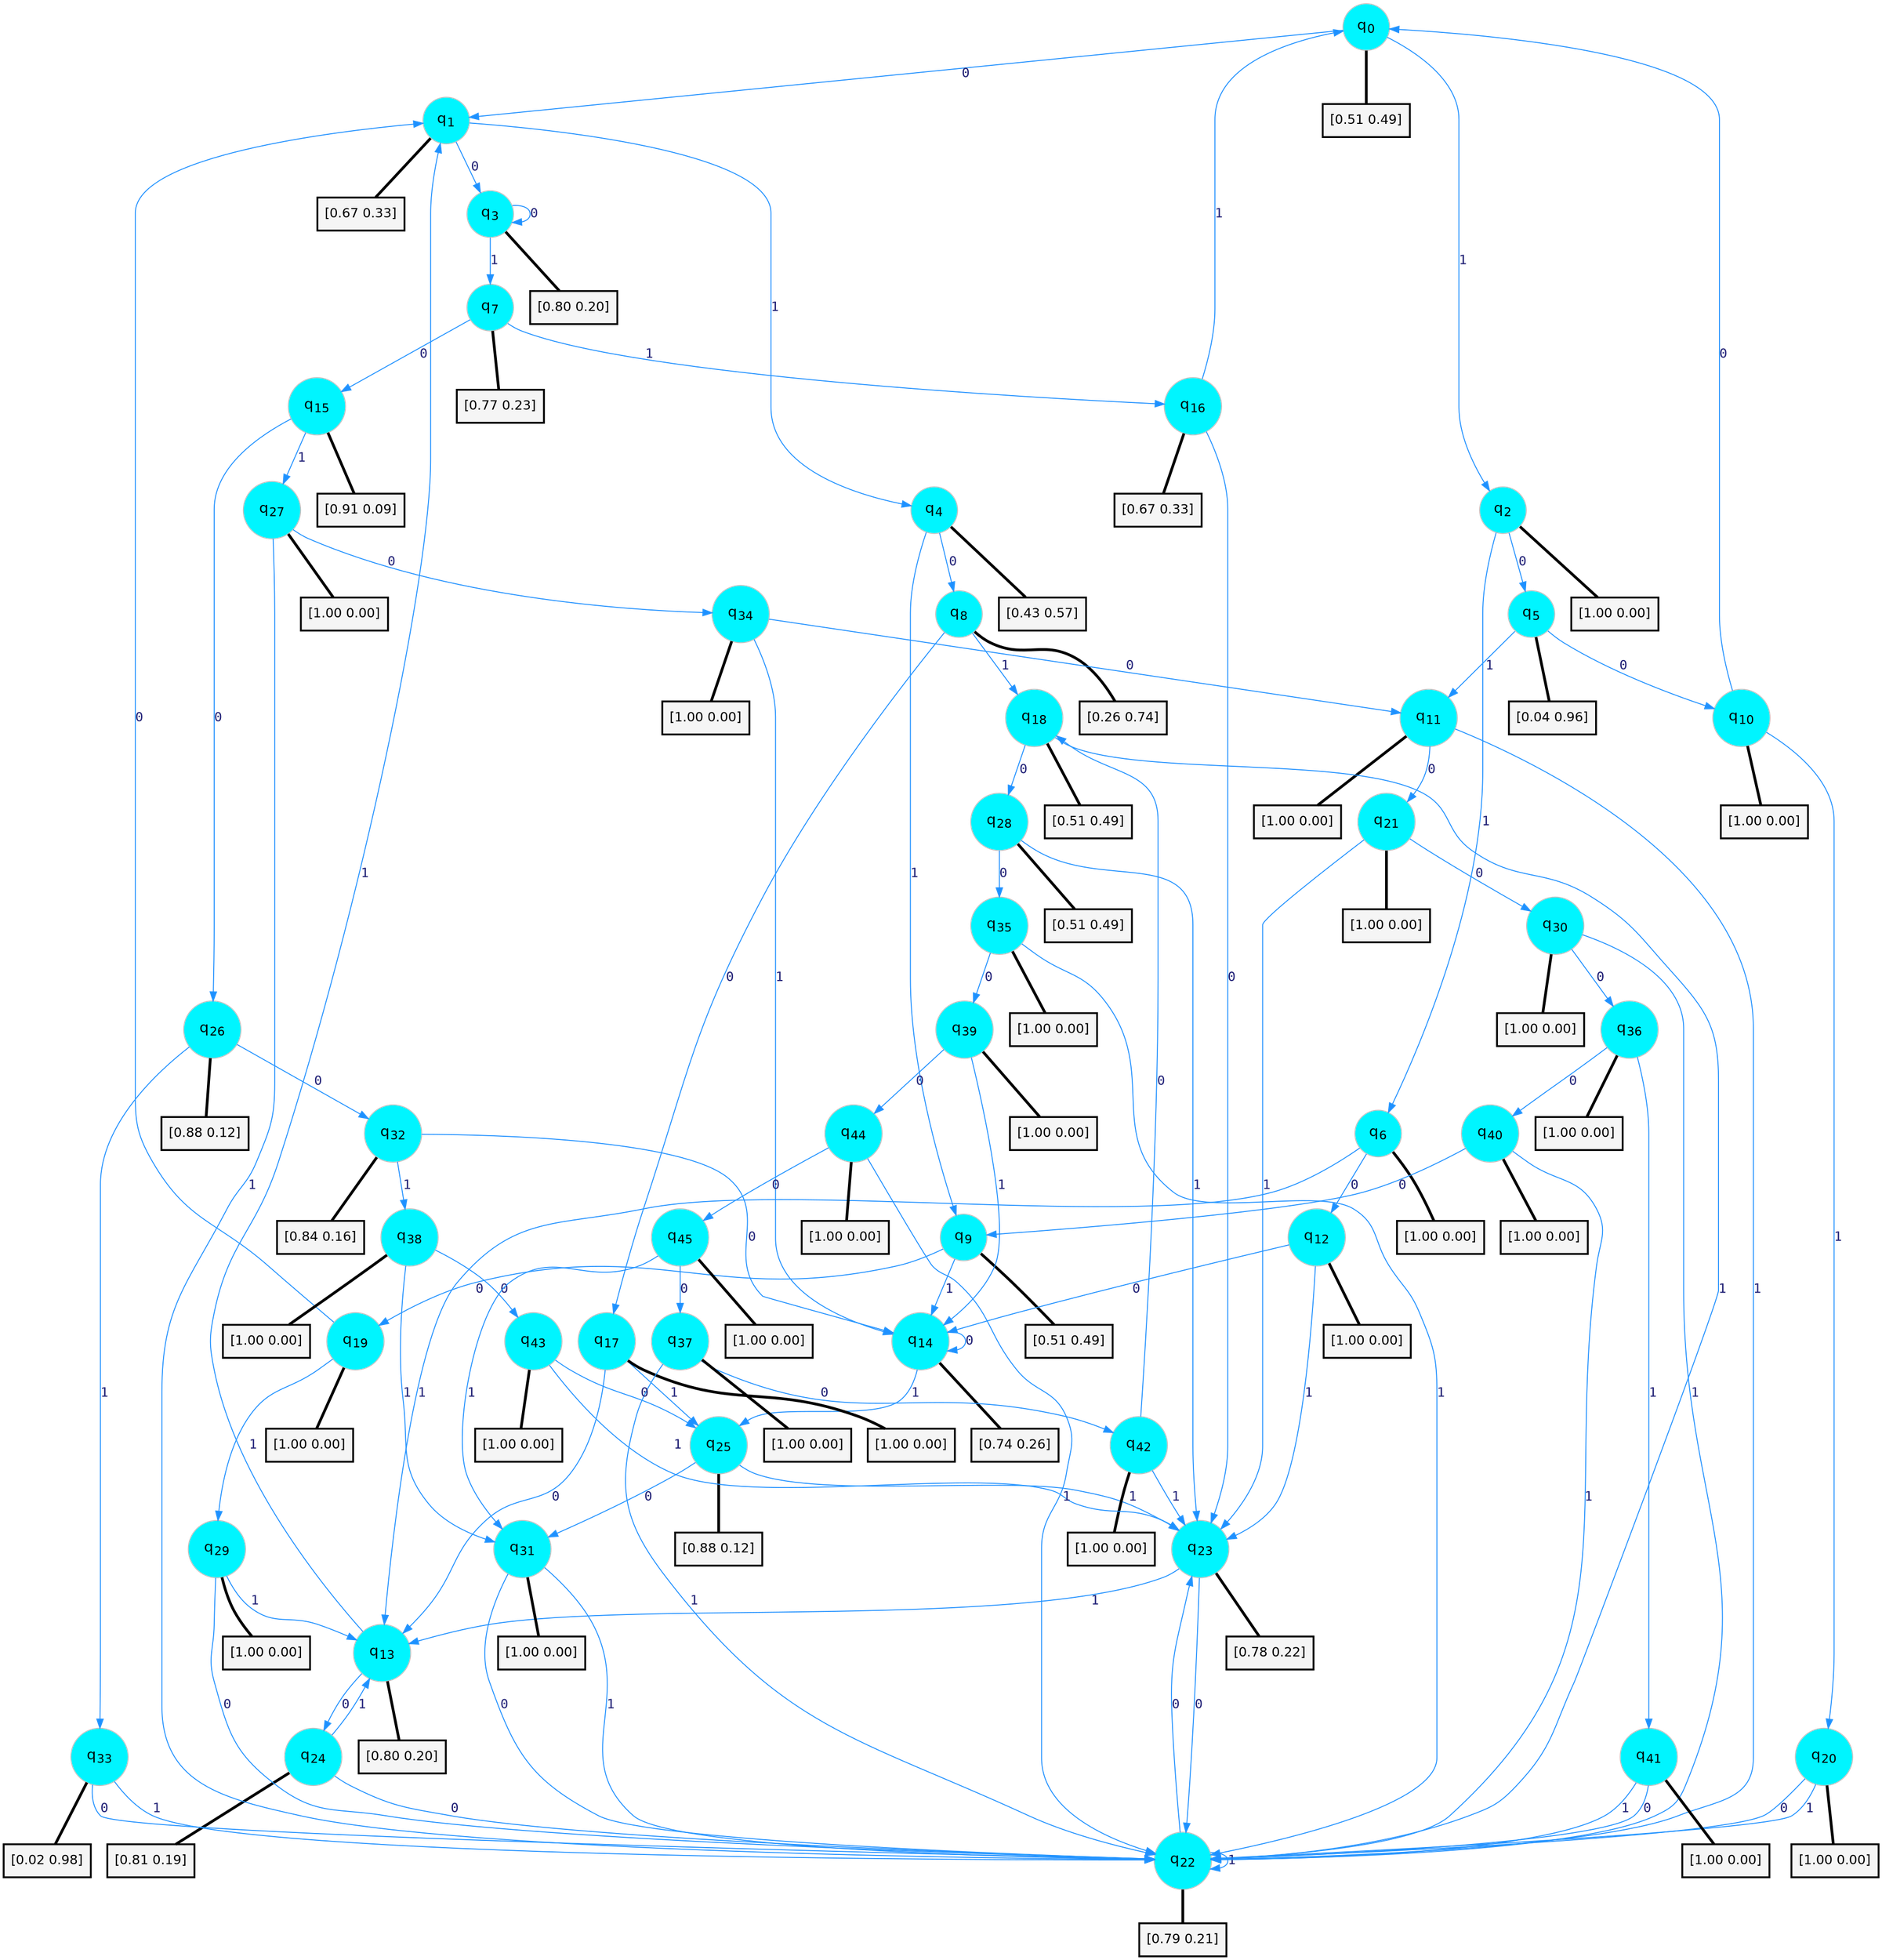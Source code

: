 digraph G {
graph [
bgcolor=transparent, dpi=300, rankdir=TD, size="40,25"];
node [
color=gray, fillcolor=turquoise1, fontcolor=black, fontname=Helvetica, fontsize=16, fontweight=bold, shape=circle, style=filled];
edge [
arrowsize=1, color=dodgerblue1, fontcolor=midnightblue, fontname=courier, fontweight=bold, penwidth=1, style=solid, weight=20];
0[label=<q<SUB>0</SUB>>];
1[label=<q<SUB>1</SUB>>];
2[label=<q<SUB>2</SUB>>];
3[label=<q<SUB>3</SUB>>];
4[label=<q<SUB>4</SUB>>];
5[label=<q<SUB>5</SUB>>];
6[label=<q<SUB>6</SUB>>];
7[label=<q<SUB>7</SUB>>];
8[label=<q<SUB>8</SUB>>];
9[label=<q<SUB>9</SUB>>];
10[label=<q<SUB>10</SUB>>];
11[label=<q<SUB>11</SUB>>];
12[label=<q<SUB>12</SUB>>];
13[label=<q<SUB>13</SUB>>];
14[label=<q<SUB>14</SUB>>];
15[label=<q<SUB>15</SUB>>];
16[label=<q<SUB>16</SUB>>];
17[label=<q<SUB>17</SUB>>];
18[label=<q<SUB>18</SUB>>];
19[label=<q<SUB>19</SUB>>];
20[label=<q<SUB>20</SUB>>];
21[label=<q<SUB>21</SUB>>];
22[label=<q<SUB>22</SUB>>];
23[label=<q<SUB>23</SUB>>];
24[label=<q<SUB>24</SUB>>];
25[label=<q<SUB>25</SUB>>];
26[label=<q<SUB>26</SUB>>];
27[label=<q<SUB>27</SUB>>];
28[label=<q<SUB>28</SUB>>];
29[label=<q<SUB>29</SUB>>];
30[label=<q<SUB>30</SUB>>];
31[label=<q<SUB>31</SUB>>];
32[label=<q<SUB>32</SUB>>];
33[label=<q<SUB>33</SUB>>];
34[label=<q<SUB>34</SUB>>];
35[label=<q<SUB>35</SUB>>];
36[label=<q<SUB>36</SUB>>];
37[label=<q<SUB>37</SUB>>];
38[label=<q<SUB>38</SUB>>];
39[label=<q<SUB>39</SUB>>];
40[label=<q<SUB>40</SUB>>];
41[label=<q<SUB>41</SUB>>];
42[label=<q<SUB>42</SUB>>];
43[label=<q<SUB>43</SUB>>];
44[label=<q<SUB>44</SUB>>];
45[label=<q<SUB>45</SUB>>];
46[label="[0.51 0.49]", shape=box,fontcolor=black, fontname=Helvetica, fontsize=14, penwidth=2, fillcolor=whitesmoke,color=black];
47[label="[0.67 0.33]", shape=box,fontcolor=black, fontname=Helvetica, fontsize=14, penwidth=2, fillcolor=whitesmoke,color=black];
48[label="[1.00 0.00]", shape=box,fontcolor=black, fontname=Helvetica, fontsize=14, penwidth=2, fillcolor=whitesmoke,color=black];
49[label="[0.80 0.20]", shape=box,fontcolor=black, fontname=Helvetica, fontsize=14, penwidth=2, fillcolor=whitesmoke,color=black];
50[label="[0.43 0.57]", shape=box,fontcolor=black, fontname=Helvetica, fontsize=14, penwidth=2, fillcolor=whitesmoke,color=black];
51[label="[0.04 0.96]", shape=box,fontcolor=black, fontname=Helvetica, fontsize=14, penwidth=2, fillcolor=whitesmoke,color=black];
52[label="[1.00 0.00]", shape=box,fontcolor=black, fontname=Helvetica, fontsize=14, penwidth=2, fillcolor=whitesmoke,color=black];
53[label="[0.77 0.23]", shape=box,fontcolor=black, fontname=Helvetica, fontsize=14, penwidth=2, fillcolor=whitesmoke,color=black];
54[label="[0.26 0.74]", shape=box,fontcolor=black, fontname=Helvetica, fontsize=14, penwidth=2, fillcolor=whitesmoke,color=black];
55[label="[0.51 0.49]", shape=box,fontcolor=black, fontname=Helvetica, fontsize=14, penwidth=2, fillcolor=whitesmoke,color=black];
56[label="[1.00 0.00]", shape=box,fontcolor=black, fontname=Helvetica, fontsize=14, penwidth=2, fillcolor=whitesmoke,color=black];
57[label="[1.00 0.00]", shape=box,fontcolor=black, fontname=Helvetica, fontsize=14, penwidth=2, fillcolor=whitesmoke,color=black];
58[label="[1.00 0.00]", shape=box,fontcolor=black, fontname=Helvetica, fontsize=14, penwidth=2, fillcolor=whitesmoke,color=black];
59[label="[0.80 0.20]", shape=box,fontcolor=black, fontname=Helvetica, fontsize=14, penwidth=2, fillcolor=whitesmoke,color=black];
60[label="[0.74 0.26]", shape=box,fontcolor=black, fontname=Helvetica, fontsize=14, penwidth=2, fillcolor=whitesmoke,color=black];
61[label="[0.91 0.09]", shape=box,fontcolor=black, fontname=Helvetica, fontsize=14, penwidth=2, fillcolor=whitesmoke,color=black];
62[label="[0.67 0.33]", shape=box,fontcolor=black, fontname=Helvetica, fontsize=14, penwidth=2, fillcolor=whitesmoke,color=black];
63[label="[1.00 0.00]", shape=box,fontcolor=black, fontname=Helvetica, fontsize=14, penwidth=2, fillcolor=whitesmoke,color=black];
64[label="[0.51 0.49]", shape=box,fontcolor=black, fontname=Helvetica, fontsize=14, penwidth=2, fillcolor=whitesmoke,color=black];
65[label="[1.00 0.00]", shape=box,fontcolor=black, fontname=Helvetica, fontsize=14, penwidth=2, fillcolor=whitesmoke,color=black];
66[label="[1.00 0.00]", shape=box,fontcolor=black, fontname=Helvetica, fontsize=14, penwidth=2, fillcolor=whitesmoke,color=black];
67[label="[1.00 0.00]", shape=box,fontcolor=black, fontname=Helvetica, fontsize=14, penwidth=2, fillcolor=whitesmoke,color=black];
68[label="[0.79 0.21]", shape=box,fontcolor=black, fontname=Helvetica, fontsize=14, penwidth=2, fillcolor=whitesmoke,color=black];
69[label="[0.78 0.22]", shape=box,fontcolor=black, fontname=Helvetica, fontsize=14, penwidth=2, fillcolor=whitesmoke,color=black];
70[label="[0.81 0.19]", shape=box,fontcolor=black, fontname=Helvetica, fontsize=14, penwidth=2, fillcolor=whitesmoke,color=black];
71[label="[0.88 0.12]", shape=box,fontcolor=black, fontname=Helvetica, fontsize=14, penwidth=2, fillcolor=whitesmoke,color=black];
72[label="[0.88 0.12]", shape=box,fontcolor=black, fontname=Helvetica, fontsize=14, penwidth=2, fillcolor=whitesmoke,color=black];
73[label="[1.00 0.00]", shape=box,fontcolor=black, fontname=Helvetica, fontsize=14, penwidth=2, fillcolor=whitesmoke,color=black];
74[label="[0.51 0.49]", shape=box,fontcolor=black, fontname=Helvetica, fontsize=14, penwidth=2, fillcolor=whitesmoke,color=black];
75[label="[1.00 0.00]", shape=box,fontcolor=black, fontname=Helvetica, fontsize=14, penwidth=2, fillcolor=whitesmoke,color=black];
76[label="[1.00 0.00]", shape=box,fontcolor=black, fontname=Helvetica, fontsize=14, penwidth=2, fillcolor=whitesmoke,color=black];
77[label="[1.00 0.00]", shape=box,fontcolor=black, fontname=Helvetica, fontsize=14, penwidth=2, fillcolor=whitesmoke,color=black];
78[label="[0.84 0.16]", shape=box,fontcolor=black, fontname=Helvetica, fontsize=14, penwidth=2, fillcolor=whitesmoke,color=black];
79[label="[0.02 0.98]", shape=box,fontcolor=black, fontname=Helvetica, fontsize=14, penwidth=2, fillcolor=whitesmoke,color=black];
80[label="[1.00 0.00]", shape=box,fontcolor=black, fontname=Helvetica, fontsize=14, penwidth=2, fillcolor=whitesmoke,color=black];
81[label="[1.00 0.00]", shape=box,fontcolor=black, fontname=Helvetica, fontsize=14, penwidth=2, fillcolor=whitesmoke,color=black];
82[label="[1.00 0.00]", shape=box,fontcolor=black, fontname=Helvetica, fontsize=14, penwidth=2, fillcolor=whitesmoke,color=black];
83[label="[1.00 0.00]", shape=box,fontcolor=black, fontname=Helvetica, fontsize=14, penwidth=2, fillcolor=whitesmoke,color=black];
84[label="[1.00 0.00]", shape=box,fontcolor=black, fontname=Helvetica, fontsize=14, penwidth=2, fillcolor=whitesmoke,color=black];
85[label="[1.00 0.00]", shape=box,fontcolor=black, fontname=Helvetica, fontsize=14, penwidth=2, fillcolor=whitesmoke,color=black];
86[label="[1.00 0.00]", shape=box,fontcolor=black, fontname=Helvetica, fontsize=14, penwidth=2, fillcolor=whitesmoke,color=black];
87[label="[1.00 0.00]", shape=box,fontcolor=black, fontname=Helvetica, fontsize=14, penwidth=2, fillcolor=whitesmoke,color=black];
88[label="[1.00 0.00]", shape=box,fontcolor=black, fontname=Helvetica, fontsize=14, penwidth=2, fillcolor=whitesmoke,color=black];
89[label="[1.00 0.00]", shape=box,fontcolor=black, fontname=Helvetica, fontsize=14, penwidth=2, fillcolor=whitesmoke,color=black];
90[label="[1.00 0.00]", shape=box,fontcolor=black, fontname=Helvetica, fontsize=14, penwidth=2, fillcolor=whitesmoke,color=black];
91[label="[1.00 0.00]", shape=box,fontcolor=black, fontname=Helvetica, fontsize=14, penwidth=2, fillcolor=whitesmoke,color=black];
0->1 [label=0];
0->2 [label=1];
0->46 [arrowhead=none, penwidth=3,color=black];
1->3 [label=0];
1->4 [label=1];
1->47 [arrowhead=none, penwidth=3,color=black];
2->5 [label=0];
2->6 [label=1];
2->48 [arrowhead=none, penwidth=3,color=black];
3->3 [label=0];
3->7 [label=1];
3->49 [arrowhead=none, penwidth=3,color=black];
4->8 [label=0];
4->9 [label=1];
4->50 [arrowhead=none, penwidth=3,color=black];
5->10 [label=0];
5->11 [label=1];
5->51 [arrowhead=none, penwidth=3,color=black];
6->12 [label=0];
6->13 [label=1];
6->52 [arrowhead=none, penwidth=3,color=black];
7->15 [label=0];
7->16 [label=1];
7->53 [arrowhead=none, penwidth=3,color=black];
8->17 [label=0];
8->18 [label=1];
8->54 [arrowhead=none, penwidth=3,color=black];
9->19 [label=0];
9->14 [label=1];
9->55 [arrowhead=none, penwidth=3,color=black];
10->0 [label=0];
10->20 [label=1];
10->56 [arrowhead=none, penwidth=3,color=black];
11->21 [label=0];
11->22 [label=1];
11->57 [arrowhead=none, penwidth=3,color=black];
12->14 [label=0];
12->23 [label=1];
12->58 [arrowhead=none, penwidth=3,color=black];
13->24 [label=0];
13->1 [label=1];
13->59 [arrowhead=none, penwidth=3,color=black];
14->14 [label=0];
14->25 [label=1];
14->60 [arrowhead=none, penwidth=3,color=black];
15->26 [label=0];
15->27 [label=1];
15->61 [arrowhead=none, penwidth=3,color=black];
16->23 [label=0];
16->0 [label=1];
16->62 [arrowhead=none, penwidth=3,color=black];
17->13 [label=0];
17->25 [label=1];
17->63 [arrowhead=none, penwidth=3,color=black];
18->28 [label=0];
18->22 [label=1];
18->64 [arrowhead=none, penwidth=3,color=black];
19->1 [label=0];
19->29 [label=1];
19->65 [arrowhead=none, penwidth=3,color=black];
20->22 [label=0];
20->22 [label=1];
20->66 [arrowhead=none, penwidth=3,color=black];
21->30 [label=0];
21->23 [label=1];
21->67 [arrowhead=none, penwidth=3,color=black];
22->23 [label=0];
22->22 [label=1];
22->68 [arrowhead=none, penwidth=3,color=black];
23->22 [label=0];
23->13 [label=1];
23->69 [arrowhead=none, penwidth=3,color=black];
24->22 [label=0];
24->13 [label=1];
24->70 [arrowhead=none, penwidth=3,color=black];
25->31 [label=0];
25->23 [label=1];
25->71 [arrowhead=none, penwidth=3,color=black];
26->32 [label=0];
26->33 [label=1];
26->72 [arrowhead=none, penwidth=3,color=black];
27->34 [label=0];
27->22 [label=1];
27->73 [arrowhead=none, penwidth=3,color=black];
28->35 [label=0];
28->23 [label=1];
28->74 [arrowhead=none, penwidth=3,color=black];
29->22 [label=0];
29->13 [label=1];
29->75 [arrowhead=none, penwidth=3,color=black];
30->36 [label=0];
30->22 [label=1];
30->76 [arrowhead=none, penwidth=3,color=black];
31->22 [label=0];
31->22 [label=1];
31->77 [arrowhead=none, penwidth=3,color=black];
32->14 [label=0];
32->38 [label=1];
32->78 [arrowhead=none, penwidth=3,color=black];
33->22 [label=0];
33->22 [label=1];
33->79 [arrowhead=none, penwidth=3,color=black];
34->11 [label=0];
34->14 [label=1];
34->80 [arrowhead=none, penwidth=3,color=black];
35->39 [label=0];
35->22 [label=1];
35->81 [arrowhead=none, penwidth=3,color=black];
36->40 [label=0];
36->41 [label=1];
36->82 [arrowhead=none, penwidth=3,color=black];
37->42 [label=0];
37->22 [label=1];
37->83 [arrowhead=none, penwidth=3,color=black];
38->43 [label=0];
38->31 [label=1];
38->84 [arrowhead=none, penwidth=3,color=black];
39->44 [label=0];
39->14 [label=1];
39->85 [arrowhead=none, penwidth=3,color=black];
40->9 [label=0];
40->22 [label=1];
40->86 [arrowhead=none, penwidth=3,color=black];
41->22 [label=0];
41->22 [label=1];
41->87 [arrowhead=none, penwidth=3,color=black];
42->18 [label=0];
42->23 [label=1];
42->88 [arrowhead=none, penwidth=3,color=black];
43->25 [label=0];
43->23 [label=1];
43->89 [arrowhead=none, penwidth=3,color=black];
44->45 [label=0];
44->22 [label=1];
44->90 [arrowhead=none, penwidth=3,color=black];
45->37 [label=0];
45->31 [label=1];
45->91 [arrowhead=none, penwidth=3,color=black];
}
